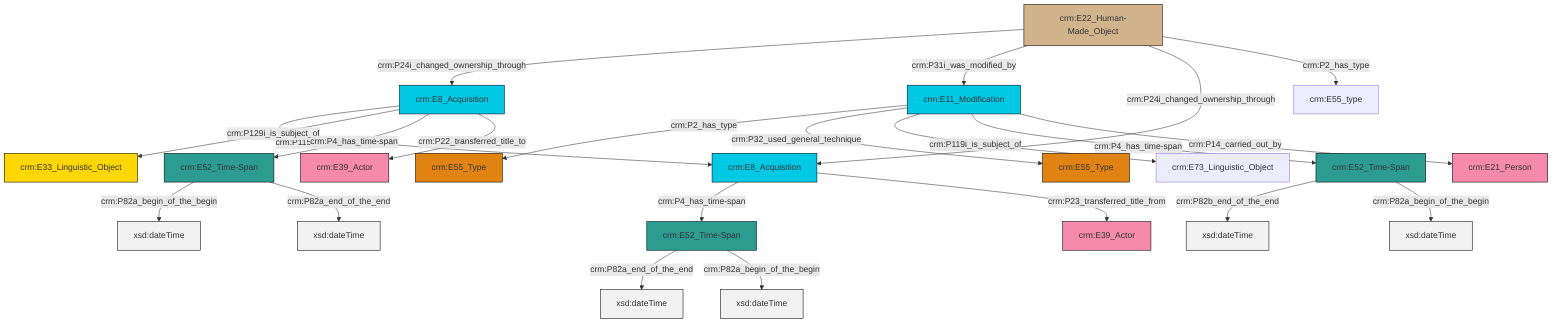 graph TD
classDef Literal fill:#f2f2f2,stroke:#000000;
classDef CRM_Entity fill:#FFFFFF,stroke:#000000;
classDef Temporal_Entity fill:#00C9E6, stroke:#000000;
classDef Type fill:#E18312, stroke:#000000;
classDef Time-Span fill:#2C9C91, stroke:#000000;
classDef Appellation fill:#FFEB7F, stroke:#000000;
classDef Place fill:#008836, stroke:#000000;
classDef Persistent_Item fill:#B266B2, stroke:#000000;
classDef Conceptual_Object fill:#FFD700, stroke:#000000;
classDef Physical_Thing fill:#D2B48C, stroke:#000000;
classDef Actor fill:#f58aad, stroke:#000000;
classDef PC_Classes fill:#4ce600, stroke:#000000;
classDef Multi fill:#cccccc,stroke:#000000;

2["crm:E22_Human-Made_Object"]:::Physical_Thing -->|crm:P24i_changed_ownership_through| 3["crm:E8_Acquisition"]:::Temporal_Entity
4["crm:E8_Acquisition"]:::Temporal_Entity -->|crm:P4_has_time-span| 5["crm:E52_Time-Span"]:::Time-Span
7["crm:E52_Time-Span"]:::Time-Span -->|crm:P82b_end_of_the_end| 8[xsd:dateTime]:::Literal
4["crm:E8_Acquisition"]:::Temporal_Entity -->|crm:P23_transferred_title_from| 9["crm:E39_Actor"]:::Actor
3["crm:E8_Acquisition"]:::Temporal_Entity -->|crm:P115i_is_finished_by| 4["crm:E8_Acquisition"]:::Temporal_Entity
7["crm:E52_Time-Span"]:::Time-Span -->|crm:P82a_begin_of_the_begin| 12[xsd:dateTime]:::Literal
3["crm:E8_Acquisition"]:::Temporal_Entity -->|crm:P129i_is_subject_of| 10["crm:E33_Linguistic_Object"]:::Conceptual_Object
5["crm:E52_Time-Span"]:::Time-Span -->|crm:P82a_end_of_the_end| 15[xsd:dateTime]:::Literal
0["crm:E11_Modification"]:::Temporal_Entity -->|crm:P2_has_type| 19["crm:E55_Type"]:::Type
0["crm:E11_Modification"]:::Temporal_Entity -->|crm:P32_used_general_technique| 21["crm:E55_Type"]:::Type
5["crm:E52_Time-Span"]:::Time-Span -->|crm:P82a_begin_of_the_begin| 22[xsd:dateTime]:::Literal
0["crm:E11_Modification"]:::Temporal_Entity -->|crm:P119i_is_subject_of| 23["crm:E73_Linguistic_Object"]:::Default
0["crm:E11_Modification"]:::Temporal_Entity -->|crm:P4_has_time-span| 7["crm:E52_Time-Span"]:::Time-Span
0["crm:E11_Modification"]:::Temporal_Entity -->|crm:P14_carried_out_by| 13["crm:E21_Person"]:::Actor
2["crm:E22_Human-Made_Object"]:::Physical_Thing -->|crm:P31i_was_modified_by| 0["crm:E11_Modification"]:::Temporal_Entity
3["crm:E8_Acquisition"]:::Temporal_Entity -->|crm:P4_has_time-span| 29["crm:E52_Time-Span"]:::Time-Span
2["crm:E22_Human-Made_Object"]:::Physical_Thing -->|crm:P24i_changed_ownership_through| 4["crm:E8_Acquisition"]:::Temporal_Entity
29["crm:E52_Time-Span"]:::Time-Span -->|crm:P82a_begin_of_the_begin| 32[xsd:dateTime]:::Literal
29["crm:E52_Time-Span"]:::Time-Span -->|crm:P82a_end_of_the_end| 33[xsd:dateTime]:::Literal
2["crm:E22_Human-Made_Object"]:::Physical_Thing -->|crm:P2_has_type| 24["crm:E55_type"]:::Default
3["crm:E8_Acquisition"]:::Temporal_Entity -->|crm:P22_transferred_title_to| 17["crm:E39_Actor"]:::Actor